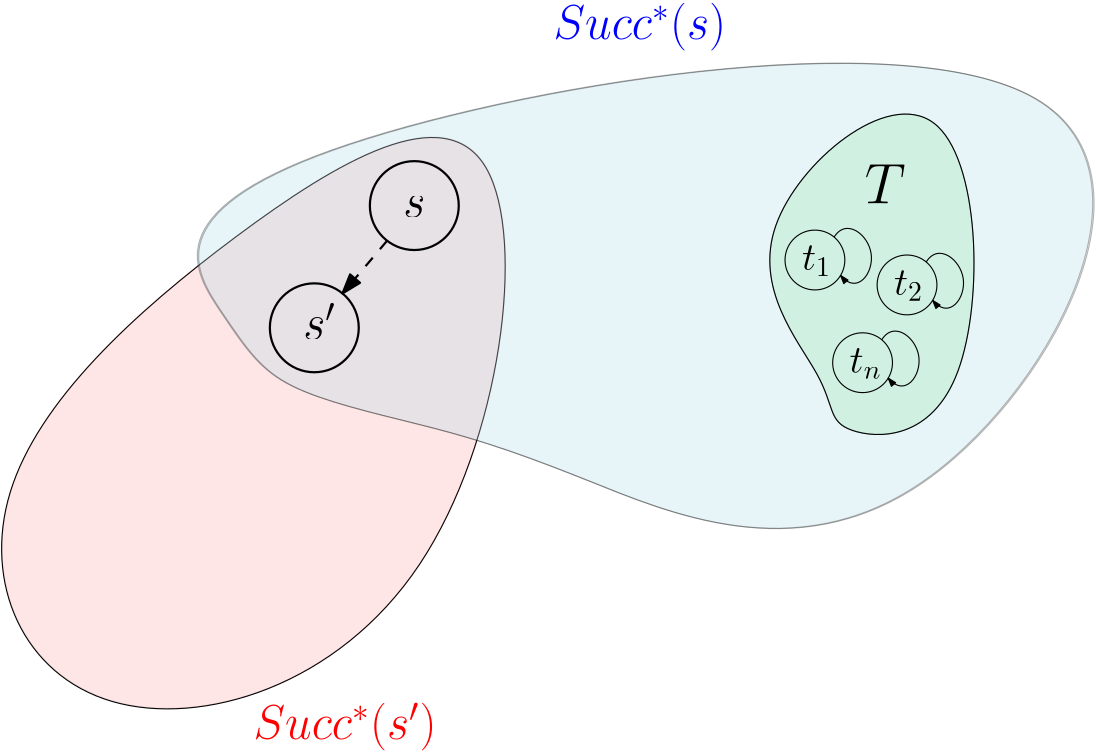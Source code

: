 <?xml version="1.0"?>
<!DOCTYPE ipe SYSTEM "ipe.dtd">
<ipe version="70206" creator="Ipe 7.2.6">
<info created="D:20180328200218" modified="D:20180520211848"/>
<ipestyle name="basic">
<symbol name="arrow/arc(spx)">
<path stroke="sym-stroke" fill="sym-stroke" pen="sym-pen">
0 0 m
-1 0.333 l
-1 -0.333 l
h
</path>
</symbol>
<symbol name="arrow/farc(spx)">
<path stroke="sym-stroke" fill="white" pen="sym-pen">
0 0 m
-1 0.333 l
-1 -0.333 l
h
</path>
</symbol>
<symbol name="arrow/ptarc(spx)">
<path stroke="sym-stroke" fill="sym-stroke" pen="sym-pen">
0 0 m
-1 0.333 l
-0.8 0 l
-1 -0.333 l
h
</path>
</symbol>
<symbol name="arrow/fptarc(spx)">
<path stroke="sym-stroke" fill="white" pen="sym-pen">
0 0 m
-1 0.333 l
-0.8 0 l
-1 -0.333 l
h
</path>
</symbol>
<symbol name="mark/circle(sx)" transformations="translations">
<path fill="sym-stroke">
0.6 0 0 0.6 0 0 e
0.4 0 0 0.4 0 0 e
</path>
</symbol>
<symbol name="mark/disk(sx)" transformations="translations">
<path fill="sym-stroke">
0.6 0 0 0.6 0 0 e
</path>
</symbol>
<symbol name="mark/fdisk(sfx)" transformations="translations">
<group>
<path fill="sym-fill">
0.5 0 0 0.5 0 0 e
</path>
<path fill="sym-stroke" fillrule="eofill">
0.6 0 0 0.6 0 0 e
0.4 0 0 0.4 0 0 e
</path>
</group>
</symbol>
<symbol name="mark/box(sx)" transformations="translations">
<path fill="sym-stroke" fillrule="eofill">
-0.6 -0.6 m
0.6 -0.6 l
0.6 0.6 l
-0.6 0.6 l
h
-0.4 -0.4 m
0.4 -0.4 l
0.4 0.4 l
-0.4 0.4 l
h
</path>
</symbol>
<symbol name="mark/square(sx)" transformations="translations">
<path fill="sym-stroke">
-0.6 -0.6 m
0.6 -0.6 l
0.6 0.6 l
-0.6 0.6 l
h
</path>
</symbol>
<symbol name="mark/fsquare(sfx)" transformations="translations">
<group>
<path fill="sym-fill">
-0.5 -0.5 m
0.5 -0.5 l
0.5 0.5 l
-0.5 0.5 l
h
</path>
<path fill="sym-stroke" fillrule="eofill">
-0.6 -0.6 m
0.6 -0.6 l
0.6 0.6 l
-0.6 0.6 l
h
-0.4 -0.4 m
0.4 -0.4 l
0.4 0.4 l
-0.4 0.4 l
h
</path>
</group>
</symbol>
<symbol name="mark/cross(sx)" transformations="translations">
<group>
<path fill="sym-stroke">
-0.43 -0.57 m
0.57 0.43 l
0.43 0.57 l
-0.57 -0.43 l
h
</path>
<path fill="sym-stroke">
-0.43 0.57 m
0.57 -0.43 l
0.43 -0.57 l
-0.57 0.43 l
h
</path>
</group>
</symbol>
<symbol name="arrow/fnormal(spx)">
<path stroke="sym-stroke" fill="white" pen="sym-pen">
0 0 m
-1 0.333 l
-1 -0.333 l
h
</path>
</symbol>
<symbol name="arrow/pointed(spx)">
<path stroke="sym-stroke" fill="sym-stroke" pen="sym-pen">
0 0 m
-1 0.333 l
-0.8 0 l
-1 -0.333 l
h
</path>
</symbol>
<symbol name="arrow/fpointed(spx)">
<path stroke="sym-stroke" fill="white" pen="sym-pen">
0 0 m
-1 0.333 l
-0.8 0 l
-1 -0.333 l
h
</path>
</symbol>
<symbol name="arrow/linear(spx)">
<path stroke="sym-stroke" pen="sym-pen">
-1 0.333 m
0 0 l
-1 -0.333 l
</path>
</symbol>
<symbol name="arrow/fdouble(spx)">
<path stroke="sym-stroke" fill="white" pen="sym-pen">
0 0 m
-1 0.333 l
-1 -0.333 l
h
-1 0 m
-2 0.333 l
-2 -0.333 l
h
</path>
</symbol>
<symbol name="arrow/double(spx)">
<path stroke="sym-stroke" fill="sym-stroke" pen="sym-pen">
0 0 m
-1 0.333 l
-1 -0.333 l
h
-1 0 m
-2 0.333 l
-2 -0.333 l
h
</path>
</symbol>
<pen name="heavier" value="0.8"/>
<pen name="fat" value="1.2"/>
<pen name="ultrafat" value="2"/>
<symbolsize name="large" value="5"/>
<symbolsize name="small" value="2"/>
<symbolsize name="tiny" value="1.1"/>
<arrowsize name="large" value="10"/>
<arrowsize name="small" value="5"/>
<arrowsize name="tiny" value="3"/>
<color name="red" value="1 0 0"/>
<color name="green" value="0 1 0"/>
<color name="blue" value="0 0 1"/>
<color name="yellow" value="1 1 0"/>
<color name="orange" value="1 0.647 0"/>
<color name="gold" value="1 0.843 0"/>
<color name="purple" value="0.627 0.125 0.941"/>
<color name="gray" value="0.745"/>
<color name="brown" value="0.647 0.165 0.165"/>
<color name="navy" value="0 0 0.502"/>
<color name="pink" value="1 0.753 0.796"/>
<color name="seagreen" value="0.18 0.545 0.341"/>
<color name="turquoise" value="0.251 0.878 0.816"/>
<color name="violet" value="0.933 0.51 0.933"/>
<color name="darkblue" value="0 0 0.545"/>
<color name="darkcyan" value="0 0.545 0.545"/>
<color name="darkgray" value="0.663"/>
<color name="darkgreen" value="0 0.392 0"/>
<color name="darkmagenta" value="0.545 0 0.545"/>
<color name="darkorange" value="1 0.549 0"/>
<color name="darkred" value="0.545 0 0"/>
<color name="lightblue" value="0.678 0.847 0.902"/>
<color name="lightcyan" value="0.878 1 1"/>
<color name="lightgray" value="0.827"/>
<color name="lightgreen" value="0.565 0.933 0.565"/>
<color name="lightyellow" value="1 1 0.878"/>
<dashstyle name="dashed" value="[4] 0"/>
<dashstyle name="dotted" value="[1 3] 0"/>
<dashstyle name="dash dotted" value="[4 2 1 2] 0"/>
<dashstyle name="dash dot dotted" value="[4 2 1 2 1 2] 0"/>
<textsize name="large" value="\large"/>
<textsize name="Large" value="\Large"/>
<textsize name="LARGE" value="\LARGE"/>
<textsize name="huge" value="\huge"/>
<textsize name="Huge" value="\Huge"/>
<textsize name="small" value="\small"/>
<textsize name="footnote" value="\footnotesize"/>
<textsize name="tiny" value="\tiny"/>
<textstyle name="center" begin="\begin{center}" end="\end{center}"/>
<textstyle name="itemize" begin="\begin{itemize}" end="\end{itemize}"/>
<textstyle name="item" begin="\begin{itemize}\item{}" end="\end{itemize}"/>
<gridsize name="4 pts" value="4"/>
<gridsize name="8 pts (~3 mm)" value="8"/>
<gridsize name="16 pts (~6 mm)" value="16"/>
<gridsize name="32 pts (~12 mm)" value="32"/>
<gridsize name="10 pts (~3.5 mm)" value="10"/>
<gridsize name="20 pts (~7 mm)" value="20"/>
<gridsize name="14 pts (~5 mm)" value="14"/>
<gridsize name="28 pts (~10 mm)" value="28"/>
<gridsize name="56 pts (~20 mm)" value="56"/>
<anglesize name="90 deg" value="90"/>
<anglesize name="60 deg" value="60"/>
<anglesize name="45 deg" value="45"/>
<anglesize name="30 deg" value="30"/>
<anglesize name="22.5 deg" value="22.5"/>
<opacity name="10%" value="0.1"/>
<opacity name="30%" value="0.3"/>
<opacity name="50%" value="0.5"/>
<opacity name="75%" value="0.75"/>
<tiling name="falling" angle="-60" step="4" width="1"/>
<tiling name="rising" angle="30" step="4" width="1"/>
</ipestyle>
<page>
<layer name="alpha"/>
<layer name="beta"/>
<view layers="alpha beta" active="alpha"/>
<text layer="alpha" matrix="1 0 0 1 -4 -16" transformations="translations" pos="340 820" stroke="blue" type="label" width="62.081" height="12.896" depth="4.29" valign="baseline" size="LARGE" style="math">Succ^*(s)</text>
<path matrix="1 0 0 1 -0.229 -14.618" stroke="black">
116 656
220 752
336 820
308 600
160 556 u
</path>
<path matrix="1 0 0 1 120.072 4.75414" stroke="black" fill="lightgreen" opacity="30%">
320 672
272 728
368 808
372.371 653.503
312 656 u
</path>
<path matrix="1 0 0 1 -0.0877564 -14.4516" stroke="black" fill="red" opacity="10%">
116 656
220 752
336 820
308 600
160 556 u
</path>
<text matrix="1 0 0 1 -28 -8" transformations="translations" pos="256 560" stroke="red" type="label" width="65.867" height="12.896" depth="4.29" valign="baseline" size="LARGE" style="math">Succ^*(s&apos;)</text>
<path matrix="1 0 0 1 -0.228976 -14.6178" stroke="black" fill="lightblue" opacity="30%">
236 692
220.88 713.159
178.712 777.206
602.712 849.206
468 608
332 668
288 680 u
</path>
<path matrix="1 0 0 1 120.072 4.75379" stroke="black">
320 672
272 728
368 808
372.371 653.503
312 656 u
</path>
<text matrix="1 0 0 1 128.072 32.7537" transformations="translations" pos="320 712" stroke="black" type="label" width="14.668" height="14.119" depth="0" valign="baseline" size="huge" style="math">T</text>
<path matrix="1 0 0 1 133.252 -30.1903" stroke="black">
10.6728 -1.41295 1.41295 10.6728 296.873 754.479 e
</path>
<text matrix="1 0 0 1 249.438 -11.3013" transformations="translations" pos="176 732" stroke="black" type="label" width="10.552" height="8.826" depth="2.15" valign="baseline" size="Large" style="math">t_1</text>
<path matrix="1 0 0 1 13.3604 -4.45231" stroke="black" arrow="normal/tiny">
423.675 736.997 m
428 744
444 732
432 716
425.989 723.19 c
</path>
<path matrix="1 0 0 1 150.405 -67.1573" stroke="black">
10.6728 -1.41295 1.41295 10.6728 296.873 754.479 e
</path>
<text matrix="1 0 0 1 266.591 -48.2683" transformations="translations" pos="176 732" stroke="black" type="label" width="11.551" height="8.826" depth="2.15" valign="baseline" size="Large" style="math">t_n</text>
<path matrix="1 0 0 1 30.5134 -41.4193" stroke="black" arrow="normal/tiny">
423.675 736.997 m
428 744
444 732
432 716
425.989 723.19 c
</path>
<path matrix="1 0 0 1 166.405 -39.1573" stroke="black">
10.6728 -1.41295 1.41295 10.6728 296.873 754.479 e
</path>
<text matrix="1 0 0 1 282.591 -20.2683" transformations="translations" pos="176 732" stroke="black" type="label" width="10.552" height="8.826" depth="2.15" valign="baseline" size="Large" style="math">t_2</text>
<path matrix="1 0 0 1 46.5134 -13.4193" stroke="black" arrow="normal/tiny">
423.675 736.997 m
428 744
444 732
432 716
425.989 723.19 c
</path>
<path matrix="1 0 0 1 0.238846 -14.7334" stroke="black" opacity="30%">
236 692
220.88 713.159
178.712 777.206
602.712 849.206
468 608
332 668
288 680 u
</path>
<path matrix="1 0 0 1 13.8976 -0.112922" stroke="black" pen="heavier">
16 0 0 16 272 744 e
</path>
<text matrix="1 0 0 1 13.8976 -0.112922" transformations="translations" pos="268 740" stroke="black" type="label" width="7.94" height="7.412" depth="0" valign="baseline" size="LARGE" style="math">s</text>
<path matrix="1 0 0 1 -22.1024 -44.1129" stroke="black" pen="heavier">
16 0 0 16 272 744 e
</path>
<text matrix="1 0 0 1 -22.1024 -44.1129" transformations="translations" pos="268 740" stroke="black" type="label" width="11.726" height="12.889" depth="0" valign="baseline" size="LARGE" style="math">s&apos;</text>
<path matrix="1 0 0 1 -2.10243 -16.1129" stroke="black" fill="red" dash="dashed" pen="heavier" arrow="normal/normal">
278.206 747.348 m
262.141 728.376 l
</path>
</page>
</ipe>
